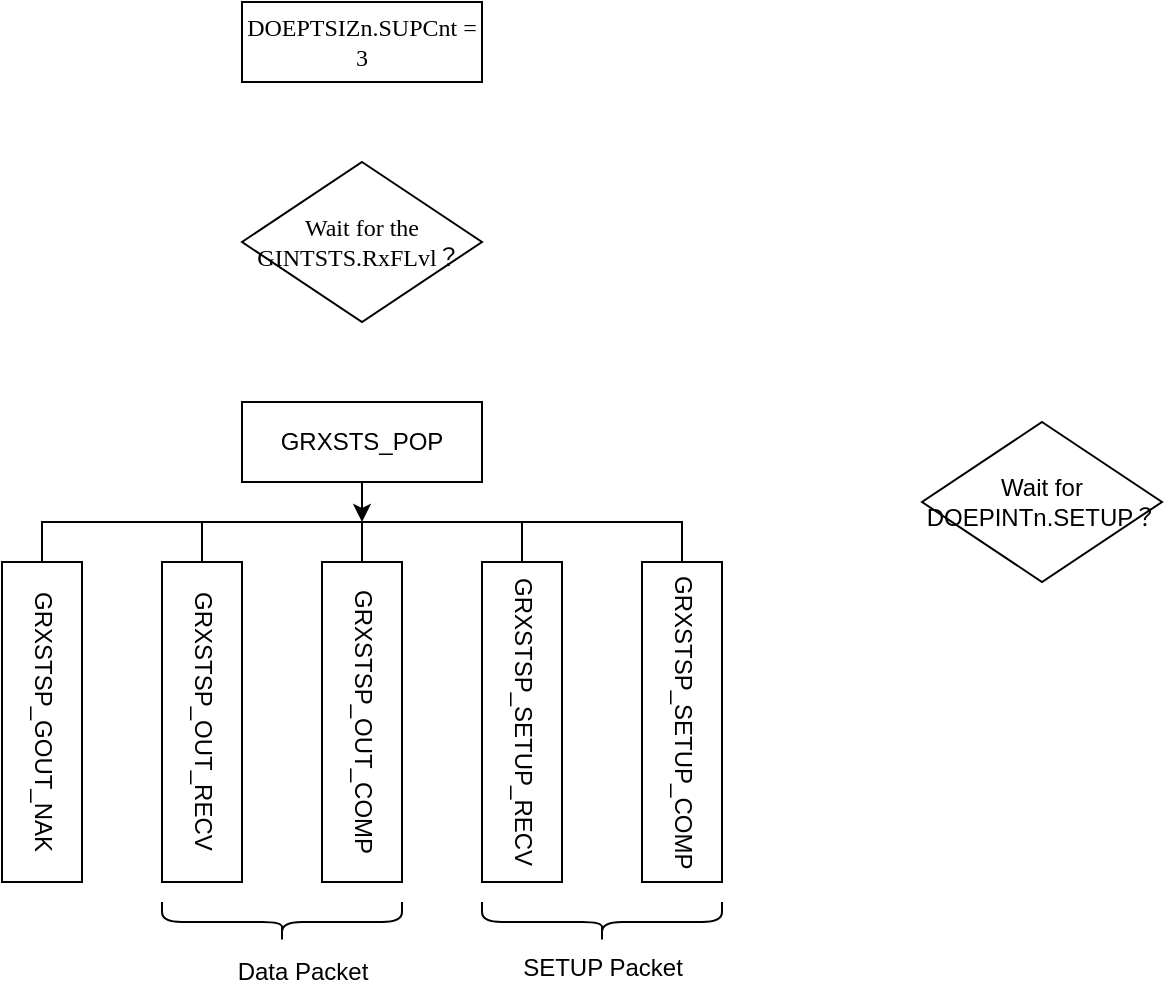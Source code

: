 <mxfile version="24.0.7" type="github">
  <diagram name="CPU模式-控制写" id="8qHHf86Km8xu53TTmbzO">
    <mxGraphModel dx="954" dy="558" grid="1" gridSize="10" guides="1" tooltips="1" connect="1" arrows="1" fold="1" page="1" pageScale="1" pageWidth="827" pageHeight="1169" math="0" shadow="0">
      <root>
        <mxCell id="0" />
        <mxCell id="1" parent="0" />
        <mxCell id="pTS0PdaVuz67kwv-0Vcf-1" value="&lt;div&gt;&lt;span style=&quot;font-family: &amp;quot;Book Antiqua&amp;quot;;&quot;&gt;&lt;font style=&quot;font-size: 12px;&quot;&gt;DOEPTSIZn.SUPCnt = 3&lt;/font&gt;&lt;/span&gt;&lt;/div&gt;" style="rounded=0;whiteSpace=wrap;html=1;" vertex="1" parent="1">
          <mxGeometry x="240" y="80" width="120" height="40" as="geometry" />
        </mxCell>
        <mxCell id="pTS0PdaVuz67kwv-0Vcf-2" value="&lt;div&gt;&lt;span style=&quot;font-family: Arial;&quot;&gt;&lt;font style=&quot;font-size: 12px;&quot;&gt;Wait for DOEPINTn.SETUP？&lt;/font&gt;&lt;/span&gt;&lt;/div&gt;" style="rhombus;whiteSpace=wrap;html=1;" vertex="1" parent="1">
          <mxGeometry x="580" y="290" width="120" height="80" as="geometry" />
        </mxCell>
        <mxCell id="pTS0PdaVuz67kwv-0Vcf-3" value="&lt;div&gt;&lt;font style=&quot;font-size: 12px;&quot;&gt;&lt;span style=&quot;font-family: 宋体;&quot;&gt; &lt;/span&gt;&lt;span style=&quot;font-family: &amp;quot;Book Antiqua&amp;quot;;&quot;&gt;Wait for the GINTSTS.RxFLvl？&amp;nbsp;&lt;/span&gt;&lt;/font&gt;&lt;/div&gt;" style="rhombus;whiteSpace=wrap;html=1;" vertex="1" parent="1">
          <mxGeometry x="240" y="160" width="120" height="80" as="geometry" />
        </mxCell>
        <mxCell id="pTS0PdaVuz67kwv-0Vcf-16" style="edgeStyle=orthogonalEdgeStyle;rounded=0;orthogonalLoop=1;jettySize=auto;html=1;exitX=0.5;exitY=1;exitDx=0;exitDy=0;" edge="1" parent="1" source="pTS0PdaVuz67kwv-0Vcf-4">
          <mxGeometry relative="1" as="geometry">
            <mxPoint x="300" y="340" as="targetPoint" />
          </mxGeometry>
        </mxCell>
        <mxCell id="pTS0PdaVuz67kwv-0Vcf-4" value="&lt;div&gt;&lt;span style=&quot;font-family: Arial;&quot;&gt;&lt;font style=&quot;font-size: 12px;&quot;&gt;GRXSTS_POP&lt;/font&gt;&lt;/span&gt;&lt;/div&gt;" style="rounded=0;whiteSpace=wrap;html=1;" vertex="1" parent="1">
          <mxGeometry x="240" y="280" width="120" height="40" as="geometry" />
        </mxCell>
        <mxCell id="pTS0PdaVuz67kwv-0Vcf-12" style="edgeStyle=orthogonalEdgeStyle;rounded=0;orthogonalLoop=1;jettySize=auto;html=1;exitX=0;exitY=0.5;exitDx=0;exitDy=0;entryX=0;entryY=0.5;entryDx=0;entryDy=0;endArrow=none;endFill=0;" edge="1" parent="1" source="pTS0PdaVuz67kwv-0Vcf-5" target="pTS0PdaVuz67kwv-0Vcf-9">
          <mxGeometry relative="1" as="geometry" />
        </mxCell>
        <mxCell id="pTS0PdaVuz67kwv-0Vcf-5" value="&lt;div&gt;&lt;span style=&quot;font-family: Arial;&quot;&gt;&lt;font style=&quot;font-size: 12px;&quot;&gt;GRXSTSP_GOUT_NAK&lt;/font&gt;&lt;/span&gt;&lt;/div&gt;" style="rounded=0;whiteSpace=wrap;html=1;direction=south;textDirection=vertical-lr;" vertex="1" parent="1">
          <mxGeometry x="120" y="360" width="40" height="160" as="geometry" />
        </mxCell>
        <mxCell id="pTS0PdaVuz67kwv-0Vcf-14" style="edgeStyle=orthogonalEdgeStyle;rounded=0;orthogonalLoop=1;jettySize=auto;html=1;exitX=1;exitY=0.5;exitDx=0;exitDy=0;endArrow=none;endFill=0;" edge="1" parent="1" source="pTS0PdaVuz67kwv-0Vcf-6">
          <mxGeometry relative="1" as="geometry">
            <mxPoint x="220" y="340" as="targetPoint" />
          </mxGeometry>
        </mxCell>
        <mxCell id="pTS0PdaVuz67kwv-0Vcf-6" value="&lt;div&gt;&lt;span style=&quot;font-family: Arial;&quot;&gt;&lt;font style=&quot;font-size: 12px;&quot;&gt;GRXSTSP_OUT_RECV&lt;/font&gt;&lt;/span&gt;&lt;/div&gt;" style="rounded=0;whiteSpace=wrap;html=1;direction=north;horizontal=1;textDirection=vertical-lr;" vertex="1" parent="1">
          <mxGeometry x="200" y="360" width="40" height="160" as="geometry" />
        </mxCell>
        <mxCell id="pTS0PdaVuz67kwv-0Vcf-17" style="edgeStyle=orthogonalEdgeStyle;rounded=0;orthogonalLoop=1;jettySize=auto;html=1;exitX=0;exitY=0.5;exitDx=0;exitDy=0;endArrow=none;endFill=0;" edge="1" parent="1" source="pTS0PdaVuz67kwv-0Vcf-7">
          <mxGeometry relative="1" as="geometry">
            <mxPoint x="300" y="340" as="targetPoint" />
          </mxGeometry>
        </mxCell>
        <mxCell id="pTS0PdaVuz67kwv-0Vcf-7" value="&lt;div&gt;&lt;span style=&quot;font-family: Arial;&quot;&gt;&lt;font style=&quot;font-size: 12px;&quot;&gt;GRXSTSP_OUT_COMP&lt;/font&gt;&lt;/span&gt;&lt;/div&gt;" style="rounded=0;whiteSpace=wrap;html=1;direction=south;textDirection=vertical-lr;" vertex="1" parent="1">
          <mxGeometry x="280" y="360" width="40" height="160" as="geometry" />
        </mxCell>
        <mxCell id="pTS0PdaVuz67kwv-0Vcf-15" style="edgeStyle=orthogonalEdgeStyle;rounded=0;orthogonalLoop=1;jettySize=auto;html=1;exitX=0;exitY=0.5;exitDx=0;exitDy=0;endArrow=none;endFill=0;" edge="1" parent="1" source="pTS0PdaVuz67kwv-0Vcf-8">
          <mxGeometry relative="1" as="geometry">
            <mxPoint x="380" y="340" as="targetPoint" />
          </mxGeometry>
        </mxCell>
        <mxCell id="pTS0PdaVuz67kwv-0Vcf-8" value="&lt;div&gt;&lt;span style=&quot;font-family: Arial;&quot;&gt;&lt;font style=&quot;font-size: 12px;&quot;&gt;GRXSTSP_SETUP_RECV&lt;/font&gt;&lt;/span&gt;&lt;/div&gt;" style="rounded=0;whiteSpace=wrap;html=1;direction=south;textDirection=vertical-lr;" vertex="1" parent="1">
          <mxGeometry x="360" y="360" width="40" height="160" as="geometry" />
        </mxCell>
        <mxCell id="pTS0PdaVuz67kwv-0Vcf-9" value="&lt;div&gt;&lt;span style=&quot;font-family: Arial;&quot;&gt;&lt;font style=&quot;font-size: 12px;&quot;&gt;GRXSTSP_SETUP_COMP&lt;/font&gt;&lt;/span&gt;&lt;/div&gt;" style="rounded=0;whiteSpace=wrap;html=1;direction=south;textDirection=vertical-lr;" vertex="1" parent="1">
          <mxGeometry x="440" y="360" width="40" height="160" as="geometry" />
        </mxCell>
        <mxCell id="pTS0PdaVuz67kwv-0Vcf-18" value="" style="shape=curlyBracket;whiteSpace=wrap;html=1;rounded=1;flipH=1;labelPosition=right;verticalLabelPosition=middle;align=left;verticalAlign=middle;direction=north;" vertex="1" parent="1">
          <mxGeometry x="360" y="530" width="120" height="20" as="geometry" />
        </mxCell>
        <mxCell id="pTS0PdaVuz67kwv-0Vcf-19" value="SETUP Packet" style="text;html=1;align=center;verticalAlign=middle;resizable=0;points=[];autosize=1;strokeColor=none;fillColor=none;" vertex="1" parent="1">
          <mxGeometry x="370" y="548" width="100" height="30" as="geometry" />
        </mxCell>
        <mxCell id="pTS0PdaVuz67kwv-0Vcf-20" value="" style="shape=curlyBracket;whiteSpace=wrap;html=1;rounded=1;flipH=1;labelPosition=right;verticalLabelPosition=middle;align=left;verticalAlign=middle;direction=north;" vertex="1" parent="1">
          <mxGeometry x="200" y="530" width="120" height="20" as="geometry" />
        </mxCell>
        <mxCell id="pTS0PdaVuz67kwv-0Vcf-21" value="Data Packet" style="text;html=1;align=center;verticalAlign=middle;resizable=0;points=[];autosize=1;strokeColor=none;fillColor=none;" vertex="1" parent="1">
          <mxGeometry x="225" y="550" width="90" height="30" as="geometry" />
        </mxCell>
      </root>
    </mxGraphModel>
  </diagram>
</mxfile>
